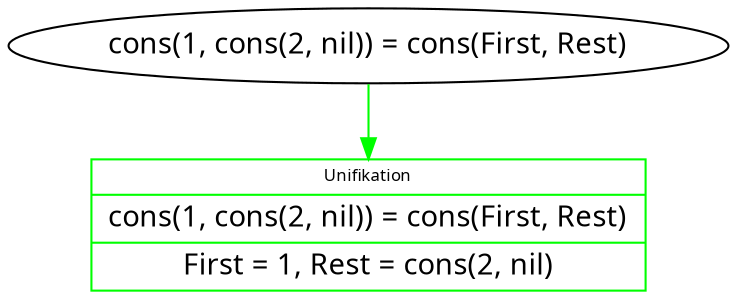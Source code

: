 digraph VIPER_visualization_root {
    node [fontname = "Fira Mono"];

    root [label = "cons(1, cons(2, nil)) = cons(First, Rest)"];
    root_success [
        // enables having multiple boxes inside a node
        shape = record,
        // using < and > instead of quotes for delimiting a label makes it possible to use (a subset of) HTML in it
        // { A | B } makes A and B be in two separate boxes stacked on top of each other
        label = <{<font point-size="8">Unifikation</font>|cons(1, cons(2, nil)) = cons(First, Rest)|First = 1, Rest = cons(2, nil)}>,
        color = green
    ];

    root -> root_success [color = green];
}
